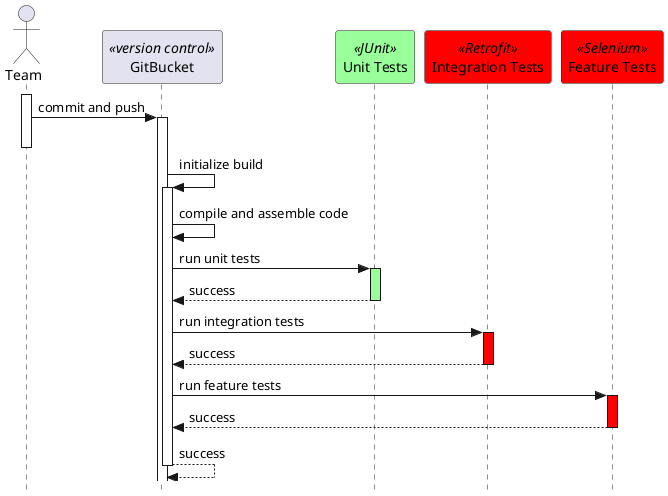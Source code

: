 @startuml
skinparam style strictuml

actor "Team" as team 
participant "GitBucket" as git <<version control>>
participant "Unit Tests" as unit <<JUnit>> #99FF99
participant "Integration Tests" as integration <<Retrofit>> #red
participant "Feature Tests" as feature <<Selenium>> #red

team++
team -> git++ : commit and push
team--
git -> git++ : initialize build

git -> git : compile and assemble code

git -> unit++ #99FF99: run unit tests
return success

git -> integration++ #red : run integration tests
return success

git -> feature++ #red : run feature tests
return success

return success

@enduml
